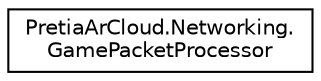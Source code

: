 digraph "Graphical Class Hierarchy"
{
 // LATEX_PDF_SIZE
  edge [fontname="Helvetica",fontsize="10",labelfontname="Helvetica",labelfontsize="10"];
  node [fontname="Helvetica",fontsize="10",shape=record];
  rankdir="LR";
  Node0 [label="PretiaArCloud.Networking.\lGamePacketProcessor",height=0.2,width=0.4,color="black", fillcolor="white", style="filled",URL="$classPretiaArCloud_1_1Networking_1_1GamePacketProcessor.html",tooltip=" "];
}
